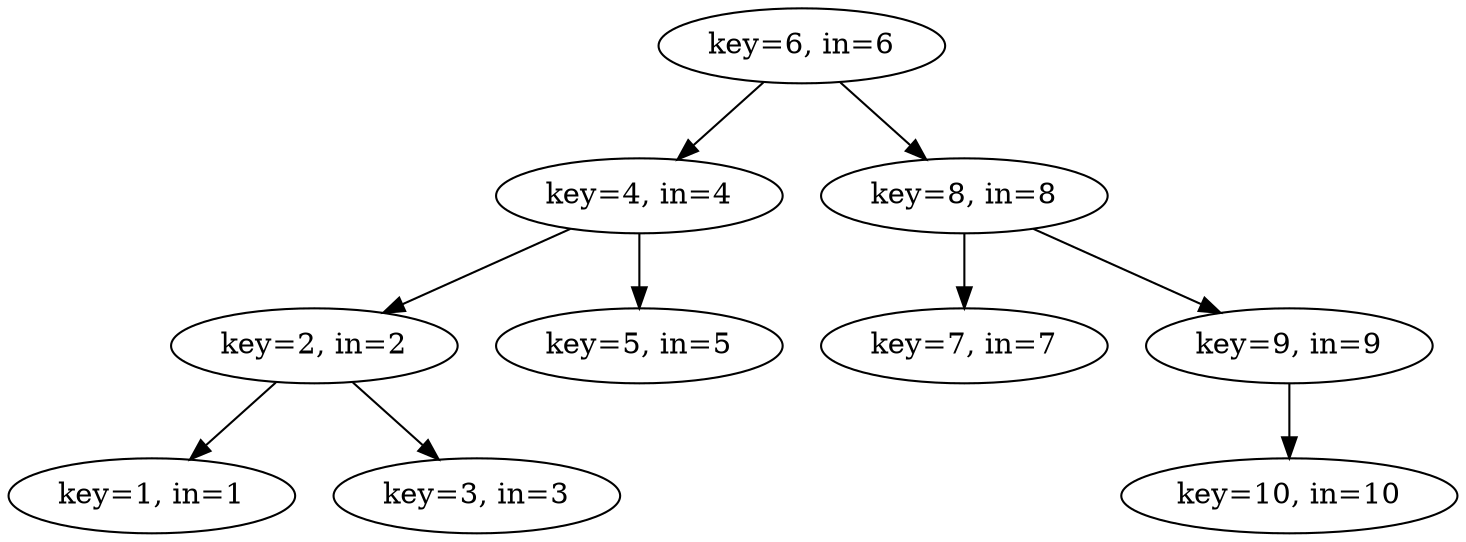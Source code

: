 Digraph G {

0 [color = black, style = empty, label="key=1, in=1"];
1 [color = black, style = empty, label="key=2, in=2"];
2 [color = black, style = empty, label="key=3, in=3"];
3 [color = black, style = empty, label="key=4, in=4"];
4 [color = black, style = empty, label="key=5, in=5"];
5 [color = black, style = empty, label="key=6, in=6"];
6 [color = black, style = empty, label="key=7, in=7"];
7 [color = black, style = empty, label="key=8, in=8"];
8 [color = black, style = empty, label="key=9, in=9"];
9 [color = black, style = empty, label="key=10, in=10"];

5 -> 7 [color=black];
7 -> 8 [color=black];
8 -> 9 [color=black];
7 -> 6 [color=black];
5 -> 3 [color=black];
3 -> 4 [color=black];
3 -> 1 [color=black];
1 -> 2 [color=black];
1 -> 0 [color=black];

}
